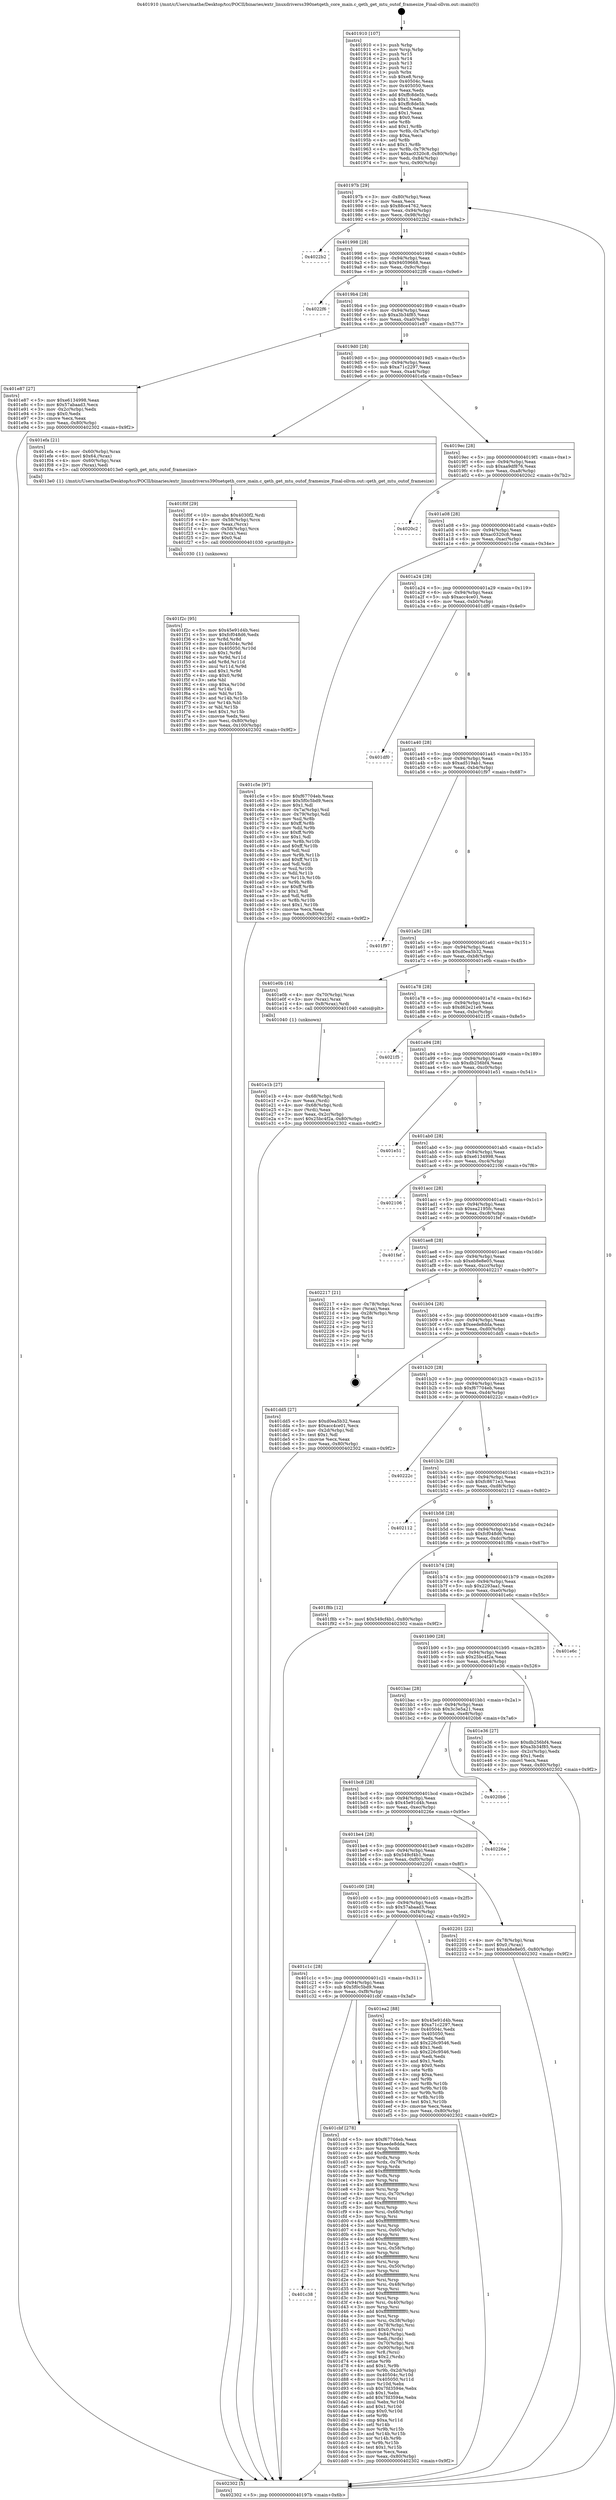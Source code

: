 digraph "0x401910" {
  label = "0x401910 (/mnt/c/Users/mathe/Desktop/tcc/POCII/binaries/extr_linuxdriverss390netqeth_core_main.c_qeth_get_mtu_outof_framesize_Final-ollvm.out::main(0))"
  labelloc = "t"
  node[shape=record]

  Entry [label="",width=0.3,height=0.3,shape=circle,fillcolor=black,style=filled]
  "0x40197b" [label="{
     0x40197b [29]\l
     | [instrs]\l
     &nbsp;&nbsp;0x40197b \<+3\>: mov -0x80(%rbp),%eax\l
     &nbsp;&nbsp;0x40197e \<+2\>: mov %eax,%ecx\l
     &nbsp;&nbsp;0x401980 \<+6\>: sub $0x88ce4762,%ecx\l
     &nbsp;&nbsp;0x401986 \<+6\>: mov %eax,-0x94(%rbp)\l
     &nbsp;&nbsp;0x40198c \<+6\>: mov %ecx,-0x98(%rbp)\l
     &nbsp;&nbsp;0x401992 \<+6\>: je 00000000004022b2 \<main+0x9a2\>\l
  }"]
  "0x4022b2" [label="{
     0x4022b2\l
  }", style=dashed]
  "0x401998" [label="{
     0x401998 [28]\l
     | [instrs]\l
     &nbsp;&nbsp;0x401998 \<+5\>: jmp 000000000040199d \<main+0x8d\>\l
     &nbsp;&nbsp;0x40199d \<+6\>: mov -0x94(%rbp),%eax\l
     &nbsp;&nbsp;0x4019a3 \<+5\>: sub $0x94059668,%eax\l
     &nbsp;&nbsp;0x4019a8 \<+6\>: mov %eax,-0x9c(%rbp)\l
     &nbsp;&nbsp;0x4019ae \<+6\>: je 00000000004022f6 \<main+0x9e6\>\l
  }"]
  Exit [label="",width=0.3,height=0.3,shape=circle,fillcolor=black,style=filled,peripheries=2]
  "0x4022f6" [label="{
     0x4022f6\l
  }", style=dashed]
  "0x4019b4" [label="{
     0x4019b4 [28]\l
     | [instrs]\l
     &nbsp;&nbsp;0x4019b4 \<+5\>: jmp 00000000004019b9 \<main+0xa9\>\l
     &nbsp;&nbsp;0x4019b9 \<+6\>: mov -0x94(%rbp),%eax\l
     &nbsp;&nbsp;0x4019bf \<+5\>: sub $0xa3b34f85,%eax\l
     &nbsp;&nbsp;0x4019c4 \<+6\>: mov %eax,-0xa0(%rbp)\l
     &nbsp;&nbsp;0x4019ca \<+6\>: je 0000000000401e87 \<main+0x577\>\l
  }"]
  "0x401f2c" [label="{
     0x401f2c [95]\l
     | [instrs]\l
     &nbsp;&nbsp;0x401f2c \<+5\>: mov $0x45e91d4b,%esi\l
     &nbsp;&nbsp;0x401f31 \<+5\>: mov $0xfcf048d6,%edx\l
     &nbsp;&nbsp;0x401f36 \<+3\>: xor %r8d,%r8d\l
     &nbsp;&nbsp;0x401f39 \<+8\>: mov 0x40504c,%r9d\l
     &nbsp;&nbsp;0x401f41 \<+8\>: mov 0x405050,%r10d\l
     &nbsp;&nbsp;0x401f49 \<+4\>: sub $0x1,%r8d\l
     &nbsp;&nbsp;0x401f4d \<+3\>: mov %r9d,%r11d\l
     &nbsp;&nbsp;0x401f50 \<+3\>: add %r8d,%r11d\l
     &nbsp;&nbsp;0x401f53 \<+4\>: imul %r11d,%r9d\l
     &nbsp;&nbsp;0x401f57 \<+4\>: and $0x1,%r9d\l
     &nbsp;&nbsp;0x401f5b \<+4\>: cmp $0x0,%r9d\l
     &nbsp;&nbsp;0x401f5f \<+3\>: sete %bl\l
     &nbsp;&nbsp;0x401f62 \<+4\>: cmp $0xa,%r10d\l
     &nbsp;&nbsp;0x401f66 \<+4\>: setl %r14b\l
     &nbsp;&nbsp;0x401f6a \<+3\>: mov %bl,%r15b\l
     &nbsp;&nbsp;0x401f6d \<+3\>: and %r14b,%r15b\l
     &nbsp;&nbsp;0x401f70 \<+3\>: xor %r14b,%bl\l
     &nbsp;&nbsp;0x401f73 \<+3\>: or %bl,%r15b\l
     &nbsp;&nbsp;0x401f76 \<+4\>: test $0x1,%r15b\l
     &nbsp;&nbsp;0x401f7a \<+3\>: cmovne %edx,%esi\l
     &nbsp;&nbsp;0x401f7d \<+3\>: mov %esi,-0x80(%rbp)\l
     &nbsp;&nbsp;0x401f80 \<+6\>: mov %eax,-0x100(%rbp)\l
     &nbsp;&nbsp;0x401f86 \<+5\>: jmp 0000000000402302 \<main+0x9f2\>\l
  }"]
  "0x401e87" [label="{
     0x401e87 [27]\l
     | [instrs]\l
     &nbsp;&nbsp;0x401e87 \<+5\>: mov $0xe6134998,%eax\l
     &nbsp;&nbsp;0x401e8c \<+5\>: mov $0x57abaad3,%ecx\l
     &nbsp;&nbsp;0x401e91 \<+3\>: mov -0x2c(%rbp),%edx\l
     &nbsp;&nbsp;0x401e94 \<+3\>: cmp $0x0,%edx\l
     &nbsp;&nbsp;0x401e97 \<+3\>: cmove %ecx,%eax\l
     &nbsp;&nbsp;0x401e9a \<+3\>: mov %eax,-0x80(%rbp)\l
     &nbsp;&nbsp;0x401e9d \<+5\>: jmp 0000000000402302 \<main+0x9f2\>\l
  }"]
  "0x4019d0" [label="{
     0x4019d0 [28]\l
     | [instrs]\l
     &nbsp;&nbsp;0x4019d0 \<+5\>: jmp 00000000004019d5 \<main+0xc5\>\l
     &nbsp;&nbsp;0x4019d5 \<+6\>: mov -0x94(%rbp),%eax\l
     &nbsp;&nbsp;0x4019db \<+5\>: sub $0xa71c2297,%eax\l
     &nbsp;&nbsp;0x4019e0 \<+6\>: mov %eax,-0xa4(%rbp)\l
     &nbsp;&nbsp;0x4019e6 \<+6\>: je 0000000000401efa \<main+0x5ea\>\l
  }"]
  "0x401f0f" [label="{
     0x401f0f [29]\l
     | [instrs]\l
     &nbsp;&nbsp;0x401f0f \<+10\>: movabs $0x4030f2,%rdi\l
     &nbsp;&nbsp;0x401f19 \<+4\>: mov -0x58(%rbp),%rcx\l
     &nbsp;&nbsp;0x401f1d \<+2\>: mov %eax,(%rcx)\l
     &nbsp;&nbsp;0x401f1f \<+4\>: mov -0x58(%rbp),%rcx\l
     &nbsp;&nbsp;0x401f23 \<+2\>: mov (%rcx),%esi\l
     &nbsp;&nbsp;0x401f25 \<+2\>: mov $0x0,%al\l
     &nbsp;&nbsp;0x401f27 \<+5\>: call 0000000000401030 \<printf@plt\>\l
     | [calls]\l
     &nbsp;&nbsp;0x401030 \{1\} (unknown)\l
  }"]
  "0x401efa" [label="{
     0x401efa [21]\l
     | [instrs]\l
     &nbsp;&nbsp;0x401efa \<+4\>: mov -0x60(%rbp),%rax\l
     &nbsp;&nbsp;0x401efe \<+6\>: movl $0x64,(%rax)\l
     &nbsp;&nbsp;0x401f04 \<+4\>: mov -0x60(%rbp),%rax\l
     &nbsp;&nbsp;0x401f08 \<+2\>: mov (%rax),%edi\l
     &nbsp;&nbsp;0x401f0a \<+5\>: call 00000000004013e0 \<qeth_get_mtu_outof_framesize\>\l
     | [calls]\l
     &nbsp;&nbsp;0x4013e0 \{1\} (/mnt/c/Users/mathe/Desktop/tcc/POCII/binaries/extr_linuxdriverss390netqeth_core_main.c_qeth_get_mtu_outof_framesize_Final-ollvm.out::qeth_get_mtu_outof_framesize)\l
  }"]
  "0x4019ec" [label="{
     0x4019ec [28]\l
     | [instrs]\l
     &nbsp;&nbsp;0x4019ec \<+5\>: jmp 00000000004019f1 \<main+0xe1\>\l
     &nbsp;&nbsp;0x4019f1 \<+6\>: mov -0x94(%rbp),%eax\l
     &nbsp;&nbsp;0x4019f7 \<+5\>: sub $0xaa9df876,%eax\l
     &nbsp;&nbsp;0x4019fc \<+6\>: mov %eax,-0xa8(%rbp)\l
     &nbsp;&nbsp;0x401a02 \<+6\>: je 00000000004020c2 \<main+0x7b2\>\l
  }"]
  "0x401e1b" [label="{
     0x401e1b [27]\l
     | [instrs]\l
     &nbsp;&nbsp;0x401e1b \<+4\>: mov -0x68(%rbp),%rdi\l
     &nbsp;&nbsp;0x401e1f \<+2\>: mov %eax,(%rdi)\l
     &nbsp;&nbsp;0x401e21 \<+4\>: mov -0x68(%rbp),%rdi\l
     &nbsp;&nbsp;0x401e25 \<+2\>: mov (%rdi),%eax\l
     &nbsp;&nbsp;0x401e27 \<+3\>: mov %eax,-0x2c(%rbp)\l
     &nbsp;&nbsp;0x401e2a \<+7\>: movl $0x25bc4f2a,-0x80(%rbp)\l
     &nbsp;&nbsp;0x401e31 \<+5\>: jmp 0000000000402302 \<main+0x9f2\>\l
  }"]
  "0x4020c2" [label="{
     0x4020c2\l
  }", style=dashed]
  "0x401a08" [label="{
     0x401a08 [28]\l
     | [instrs]\l
     &nbsp;&nbsp;0x401a08 \<+5\>: jmp 0000000000401a0d \<main+0xfd\>\l
     &nbsp;&nbsp;0x401a0d \<+6\>: mov -0x94(%rbp),%eax\l
     &nbsp;&nbsp;0x401a13 \<+5\>: sub $0xac0320c8,%eax\l
     &nbsp;&nbsp;0x401a18 \<+6\>: mov %eax,-0xac(%rbp)\l
     &nbsp;&nbsp;0x401a1e \<+6\>: je 0000000000401c5e \<main+0x34e\>\l
  }"]
  "0x401c38" [label="{
     0x401c38\l
  }", style=dashed]
  "0x401c5e" [label="{
     0x401c5e [97]\l
     | [instrs]\l
     &nbsp;&nbsp;0x401c5e \<+5\>: mov $0xf67704eb,%eax\l
     &nbsp;&nbsp;0x401c63 \<+5\>: mov $0x5f0c5bd9,%ecx\l
     &nbsp;&nbsp;0x401c68 \<+2\>: mov $0x1,%dl\l
     &nbsp;&nbsp;0x401c6a \<+4\>: mov -0x7a(%rbp),%sil\l
     &nbsp;&nbsp;0x401c6e \<+4\>: mov -0x79(%rbp),%dil\l
     &nbsp;&nbsp;0x401c72 \<+3\>: mov %sil,%r8b\l
     &nbsp;&nbsp;0x401c75 \<+4\>: xor $0xff,%r8b\l
     &nbsp;&nbsp;0x401c79 \<+3\>: mov %dil,%r9b\l
     &nbsp;&nbsp;0x401c7c \<+4\>: xor $0xff,%r9b\l
     &nbsp;&nbsp;0x401c80 \<+3\>: xor $0x1,%dl\l
     &nbsp;&nbsp;0x401c83 \<+3\>: mov %r8b,%r10b\l
     &nbsp;&nbsp;0x401c86 \<+4\>: and $0xff,%r10b\l
     &nbsp;&nbsp;0x401c8a \<+3\>: and %dl,%sil\l
     &nbsp;&nbsp;0x401c8d \<+3\>: mov %r9b,%r11b\l
     &nbsp;&nbsp;0x401c90 \<+4\>: and $0xff,%r11b\l
     &nbsp;&nbsp;0x401c94 \<+3\>: and %dl,%dil\l
     &nbsp;&nbsp;0x401c97 \<+3\>: or %sil,%r10b\l
     &nbsp;&nbsp;0x401c9a \<+3\>: or %dil,%r11b\l
     &nbsp;&nbsp;0x401c9d \<+3\>: xor %r11b,%r10b\l
     &nbsp;&nbsp;0x401ca0 \<+3\>: or %r9b,%r8b\l
     &nbsp;&nbsp;0x401ca3 \<+4\>: xor $0xff,%r8b\l
     &nbsp;&nbsp;0x401ca7 \<+3\>: or $0x1,%dl\l
     &nbsp;&nbsp;0x401caa \<+3\>: and %dl,%r8b\l
     &nbsp;&nbsp;0x401cad \<+3\>: or %r8b,%r10b\l
     &nbsp;&nbsp;0x401cb0 \<+4\>: test $0x1,%r10b\l
     &nbsp;&nbsp;0x401cb4 \<+3\>: cmovne %ecx,%eax\l
     &nbsp;&nbsp;0x401cb7 \<+3\>: mov %eax,-0x80(%rbp)\l
     &nbsp;&nbsp;0x401cba \<+5\>: jmp 0000000000402302 \<main+0x9f2\>\l
  }"]
  "0x401a24" [label="{
     0x401a24 [28]\l
     | [instrs]\l
     &nbsp;&nbsp;0x401a24 \<+5\>: jmp 0000000000401a29 \<main+0x119\>\l
     &nbsp;&nbsp;0x401a29 \<+6\>: mov -0x94(%rbp),%eax\l
     &nbsp;&nbsp;0x401a2f \<+5\>: sub $0xacc4ce01,%eax\l
     &nbsp;&nbsp;0x401a34 \<+6\>: mov %eax,-0xb0(%rbp)\l
     &nbsp;&nbsp;0x401a3a \<+6\>: je 0000000000401df0 \<main+0x4e0\>\l
  }"]
  "0x402302" [label="{
     0x402302 [5]\l
     | [instrs]\l
     &nbsp;&nbsp;0x402302 \<+5\>: jmp 000000000040197b \<main+0x6b\>\l
  }"]
  "0x401910" [label="{
     0x401910 [107]\l
     | [instrs]\l
     &nbsp;&nbsp;0x401910 \<+1\>: push %rbp\l
     &nbsp;&nbsp;0x401911 \<+3\>: mov %rsp,%rbp\l
     &nbsp;&nbsp;0x401914 \<+2\>: push %r15\l
     &nbsp;&nbsp;0x401916 \<+2\>: push %r14\l
     &nbsp;&nbsp;0x401918 \<+2\>: push %r13\l
     &nbsp;&nbsp;0x40191a \<+2\>: push %r12\l
     &nbsp;&nbsp;0x40191c \<+1\>: push %rbx\l
     &nbsp;&nbsp;0x40191d \<+7\>: sub $0xe8,%rsp\l
     &nbsp;&nbsp;0x401924 \<+7\>: mov 0x40504c,%eax\l
     &nbsp;&nbsp;0x40192b \<+7\>: mov 0x405050,%ecx\l
     &nbsp;&nbsp;0x401932 \<+2\>: mov %eax,%edx\l
     &nbsp;&nbsp;0x401934 \<+6\>: add $0xffc8de5b,%edx\l
     &nbsp;&nbsp;0x40193a \<+3\>: sub $0x1,%edx\l
     &nbsp;&nbsp;0x40193d \<+6\>: sub $0xffc8de5b,%edx\l
     &nbsp;&nbsp;0x401943 \<+3\>: imul %edx,%eax\l
     &nbsp;&nbsp;0x401946 \<+3\>: and $0x1,%eax\l
     &nbsp;&nbsp;0x401949 \<+3\>: cmp $0x0,%eax\l
     &nbsp;&nbsp;0x40194c \<+4\>: sete %r8b\l
     &nbsp;&nbsp;0x401950 \<+4\>: and $0x1,%r8b\l
     &nbsp;&nbsp;0x401954 \<+4\>: mov %r8b,-0x7a(%rbp)\l
     &nbsp;&nbsp;0x401958 \<+3\>: cmp $0xa,%ecx\l
     &nbsp;&nbsp;0x40195b \<+4\>: setl %r8b\l
     &nbsp;&nbsp;0x40195f \<+4\>: and $0x1,%r8b\l
     &nbsp;&nbsp;0x401963 \<+4\>: mov %r8b,-0x79(%rbp)\l
     &nbsp;&nbsp;0x401967 \<+7\>: movl $0xac0320c8,-0x80(%rbp)\l
     &nbsp;&nbsp;0x40196e \<+6\>: mov %edi,-0x84(%rbp)\l
     &nbsp;&nbsp;0x401974 \<+7\>: mov %rsi,-0x90(%rbp)\l
  }"]
  "0x401cbf" [label="{
     0x401cbf [278]\l
     | [instrs]\l
     &nbsp;&nbsp;0x401cbf \<+5\>: mov $0xf67704eb,%eax\l
     &nbsp;&nbsp;0x401cc4 \<+5\>: mov $0xeede8dda,%ecx\l
     &nbsp;&nbsp;0x401cc9 \<+3\>: mov %rsp,%rdx\l
     &nbsp;&nbsp;0x401ccc \<+4\>: add $0xfffffffffffffff0,%rdx\l
     &nbsp;&nbsp;0x401cd0 \<+3\>: mov %rdx,%rsp\l
     &nbsp;&nbsp;0x401cd3 \<+4\>: mov %rdx,-0x78(%rbp)\l
     &nbsp;&nbsp;0x401cd7 \<+3\>: mov %rsp,%rdx\l
     &nbsp;&nbsp;0x401cda \<+4\>: add $0xfffffffffffffff0,%rdx\l
     &nbsp;&nbsp;0x401cde \<+3\>: mov %rdx,%rsp\l
     &nbsp;&nbsp;0x401ce1 \<+3\>: mov %rsp,%rsi\l
     &nbsp;&nbsp;0x401ce4 \<+4\>: add $0xfffffffffffffff0,%rsi\l
     &nbsp;&nbsp;0x401ce8 \<+3\>: mov %rsi,%rsp\l
     &nbsp;&nbsp;0x401ceb \<+4\>: mov %rsi,-0x70(%rbp)\l
     &nbsp;&nbsp;0x401cef \<+3\>: mov %rsp,%rsi\l
     &nbsp;&nbsp;0x401cf2 \<+4\>: add $0xfffffffffffffff0,%rsi\l
     &nbsp;&nbsp;0x401cf6 \<+3\>: mov %rsi,%rsp\l
     &nbsp;&nbsp;0x401cf9 \<+4\>: mov %rsi,-0x68(%rbp)\l
     &nbsp;&nbsp;0x401cfd \<+3\>: mov %rsp,%rsi\l
     &nbsp;&nbsp;0x401d00 \<+4\>: add $0xfffffffffffffff0,%rsi\l
     &nbsp;&nbsp;0x401d04 \<+3\>: mov %rsi,%rsp\l
     &nbsp;&nbsp;0x401d07 \<+4\>: mov %rsi,-0x60(%rbp)\l
     &nbsp;&nbsp;0x401d0b \<+3\>: mov %rsp,%rsi\l
     &nbsp;&nbsp;0x401d0e \<+4\>: add $0xfffffffffffffff0,%rsi\l
     &nbsp;&nbsp;0x401d12 \<+3\>: mov %rsi,%rsp\l
     &nbsp;&nbsp;0x401d15 \<+4\>: mov %rsi,-0x58(%rbp)\l
     &nbsp;&nbsp;0x401d19 \<+3\>: mov %rsp,%rsi\l
     &nbsp;&nbsp;0x401d1c \<+4\>: add $0xfffffffffffffff0,%rsi\l
     &nbsp;&nbsp;0x401d20 \<+3\>: mov %rsi,%rsp\l
     &nbsp;&nbsp;0x401d23 \<+4\>: mov %rsi,-0x50(%rbp)\l
     &nbsp;&nbsp;0x401d27 \<+3\>: mov %rsp,%rsi\l
     &nbsp;&nbsp;0x401d2a \<+4\>: add $0xfffffffffffffff0,%rsi\l
     &nbsp;&nbsp;0x401d2e \<+3\>: mov %rsi,%rsp\l
     &nbsp;&nbsp;0x401d31 \<+4\>: mov %rsi,-0x48(%rbp)\l
     &nbsp;&nbsp;0x401d35 \<+3\>: mov %rsp,%rsi\l
     &nbsp;&nbsp;0x401d38 \<+4\>: add $0xfffffffffffffff0,%rsi\l
     &nbsp;&nbsp;0x401d3c \<+3\>: mov %rsi,%rsp\l
     &nbsp;&nbsp;0x401d3f \<+4\>: mov %rsi,-0x40(%rbp)\l
     &nbsp;&nbsp;0x401d43 \<+3\>: mov %rsp,%rsi\l
     &nbsp;&nbsp;0x401d46 \<+4\>: add $0xfffffffffffffff0,%rsi\l
     &nbsp;&nbsp;0x401d4a \<+3\>: mov %rsi,%rsp\l
     &nbsp;&nbsp;0x401d4d \<+4\>: mov %rsi,-0x38(%rbp)\l
     &nbsp;&nbsp;0x401d51 \<+4\>: mov -0x78(%rbp),%rsi\l
     &nbsp;&nbsp;0x401d55 \<+6\>: movl $0x0,(%rsi)\l
     &nbsp;&nbsp;0x401d5b \<+6\>: mov -0x84(%rbp),%edi\l
     &nbsp;&nbsp;0x401d61 \<+2\>: mov %edi,(%rdx)\l
     &nbsp;&nbsp;0x401d63 \<+4\>: mov -0x70(%rbp),%rsi\l
     &nbsp;&nbsp;0x401d67 \<+7\>: mov -0x90(%rbp),%r8\l
     &nbsp;&nbsp;0x401d6e \<+3\>: mov %r8,(%rsi)\l
     &nbsp;&nbsp;0x401d71 \<+3\>: cmpl $0x2,(%rdx)\l
     &nbsp;&nbsp;0x401d74 \<+4\>: setne %r9b\l
     &nbsp;&nbsp;0x401d78 \<+4\>: and $0x1,%r9b\l
     &nbsp;&nbsp;0x401d7c \<+4\>: mov %r9b,-0x2d(%rbp)\l
     &nbsp;&nbsp;0x401d80 \<+8\>: mov 0x40504c,%r10d\l
     &nbsp;&nbsp;0x401d88 \<+8\>: mov 0x405050,%r11d\l
     &nbsp;&nbsp;0x401d90 \<+3\>: mov %r10d,%ebx\l
     &nbsp;&nbsp;0x401d93 \<+6\>: sub $0x7fd3594e,%ebx\l
     &nbsp;&nbsp;0x401d99 \<+3\>: sub $0x1,%ebx\l
     &nbsp;&nbsp;0x401d9c \<+6\>: add $0x7fd3594e,%ebx\l
     &nbsp;&nbsp;0x401da2 \<+4\>: imul %ebx,%r10d\l
     &nbsp;&nbsp;0x401da6 \<+4\>: and $0x1,%r10d\l
     &nbsp;&nbsp;0x401daa \<+4\>: cmp $0x0,%r10d\l
     &nbsp;&nbsp;0x401dae \<+4\>: sete %r9b\l
     &nbsp;&nbsp;0x401db2 \<+4\>: cmp $0xa,%r11d\l
     &nbsp;&nbsp;0x401db6 \<+4\>: setl %r14b\l
     &nbsp;&nbsp;0x401dba \<+3\>: mov %r9b,%r15b\l
     &nbsp;&nbsp;0x401dbd \<+3\>: and %r14b,%r15b\l
     &nbsp;&nbsp;0x401dc0 \<+3\>: xor %r14b,%r9b\l
     &nbsp;&nbsp;0x401dc3 \<+3\>: or %r9b,%r15b\l
     &nbsp;&nbsp;0x401dc6 \<+4\>: test $0x1,%r15b\l
     &nbsp;&nbsp;0x401dca \<+3\>: cmovne %ecx,%eax\l
     &nbsp;&nbsp;0x401dcd \<+3\>: mov %eax,-0x80(%rbp)\l
     &nbsp;&nbsp;0x401dd0 \<+5\>: jmp 0000000000402302 \<main+0x9f2\>\l
  }"]
  "0x401df0" [label="{
     0x401df0\l
  }", style=dashed]
  "0x401a40" [label="{
     0x401a40 [28]\l
     | [instrs]\l
     &nbsp;&nbsp;0x401a40 \<+5\>: jmp 0000000000401a45 \<main+0x135\>\l
     &nbsp;&nbsp;0x401a45 \<+6\>: mov -0x94(%rbp),%eax\l
     &nbsp;&nbsp;0x401a4b \<+5\>: sub $0xad519ab1,%eax\l
     &nbsp;&nbsp;0x401a50 \<+6\>: mov %eax,-0xb4(%rbp)\l
     &nbsp;&nbsp;0x401a56 \<+6\>: je 0000000000401f97 \<main+0x687\>\l
  }"]
  "0x401c1c" [label="{
     0x401c1c [28]\l
     | [instrs]\l
     &nbsp;&nbsp;0x401c1c \<+5\>: jmp 0000000000401c21 \<main+0x311\>\l
     &nbsp;&nbsp;0x401c21 \<+6\>: mov -0x94(%rbp),%eax\l
     &nbsp;&nbsp;0x401c27 \<+5\>: sub $0x5f0c5bd9,%eax\l
     &nbsp;&nbsp;0x401c2c \<+6\>: mov %eax,-0xf8(%rbp)\l
     &nbsp;&nbsp;0x401c32 \<+6\>: je 0000000000401cbf \<main+0x3af\>\l
  }"]
  "0x401f97" [label="{
     0x401f97\l
  }", style=dashed]
  "0x401a5c" [label="{
     0x401a5c [28]\l
     | [instrs]\l
     &nbsp;&nbsp;0x401a5c \<+5\>: jmp 0000000000401a61 \<main+0x151\>\l
     &nbsp;&nbsp;0x401a61 \<+6\>: mov -0x94(%rbp),%eax\l
     &nbsp;&nbsp;0x401a67 \<+5\>: sub $0xd0ea5b32,%eax\l
     &nbsp;&nbsp;0x401a6c \<+6\>: mov %eax,-0xb8(%rbp)\l
     &nbsp;&nbsp;0x401a72 \<+6\>: je 0000000000401e0b \<main+0x4fb\>\l
  }"]
  "0x401ea2" [label="{
     0x401ea2 [88]\l
     | [instrs]\l
     &nbsp;&nbsp;0x401ea2 \<+5\>: mov $0x45e91d4b,%eax\l
     &nbsp;&nbsp;0x401ea7 \<+5\>: mov $0xa71c2297,%ecx\l
     &nbsp;&nbsp;0x401eac \<+7\>: mov 0x40504c,%edx\l
     &nbsp;&nbsp;0x401eb3 \<+7\>: mov 0x405050,%esi\l
     &nbsp;&nbsp;0x401eba \<+2\>: mov %edx,%edi\l
     &nbsp;&nbsp;0x401ebc \<+6\>: add $0x226c9546,%edi\l
     &nbsp;&nbsp;0x401ec2 \<+3\>: sub $0x1,%edi\l
     &nbsp;&nbsp;0x401ec5 \<+6\>: sub $0x226c9546,%edi\l
     &nbsp;&nbsp;0x401ecb \<+3\>: imul %edi,%edx\l
     &nbsp;&nbsp;0x401ece \<+3\>: and $0x1,%edx\l
     &nbsp;&nbsp;0x401ed1 \<+3\>: cmp $0x0,%edx\l
     &nbsp;&nbsp;0x401ed4 \<+4\>: sete %r8b\l
     &nbsp;&nbsp;0x401ed8 \<+3\>: cmp $0xa,%esi\l
     &nbsp;&nbsp;0x401edb \<+4\>: setl %r9b\l
     &nbsp;&nbsp;0x401edf \<+3\>: mov %r8b,%r10b\l
     &nbsp;&nbsp;0x401ee2 \<+3\>: and %r9b,%r10b\l
     &nbsp;&nbsp;0x401ee5 \<+3\>: xor %r9b,%r8b\l
     &nbsp;&nbsp;0x401ee8 \<+3\>: or %r8b,%r10b\l
     &nbsp;&nbsp;0x401eeb \<+4\>: test $0x1,%r10b\l
     &nbsp;&nbsp;0x401eef \<+3\>: cmovne %ecx,%eax\l
     &nbsp;&nbsp;0x401ef2 \<+3\>: mov %eax,-0x80(%rbp)\l
     &nbsp;&nbsp;0x401ef5 \<+5\>: jmp 0000000000402302 \<main+0x9f2\>\l
  }"]
  "0x401e0b" [label="{
     0x401e0b [16]\l
     | [instrs]\l
     &nbsp;&nbsp;0x401e0b \<+4\>: mov -0x70(%rbp),%rax\l
     &nbsp;&nbsp;0x401e0f \<+3\>: mov (%rax),%rax\l
     &nbsp;&nbsp;0x401e12 \<+4\>: mov 0x8(%rax),%rdi\l
     &nbsp;&nbsp;0x401e16 \<+5\>: call 0000000000401040 \<atoi@plt\>\l
     | [calls]\l
     &nbsp;&nbsp;0x401040 \{1\} (unknown)\l
  }"]
  "0x401a78" [label="{
     0x401a78 [28]\l
     | [instrs]\l
     &nbsp;&nbsp;0x401a78 \<+5\>: jmp 0000000000401a7d \<main+0x16d\>\l
     &nbsp;&nbsp;0x401a7d \<+6\>: mov -0x94(%rbp),%eax\l
     &nbsp;&nbsp;0x401a83 \<+5\>: sub $0xd62e21e9,%eax\l
     &nbsp;&nbsp;0x401a88 \<+6\>: mov %eax,-0xbc(%rbp)\l
     &nbsp;&nbsp;0x401a8e \<+6\>: je 00000000004021f5 \<main+0x8e5\>\l
  }"]
  "0x401c00" [label="{
     0x401c00 [28]\l
     | [instrs]\l
     &nbsp;&nbsp;0x401c00 \<+5\>: jmp 0000000000401c05 \<main+0x2f5\>\l
     &nbsp;&nbsp;0x401c05 \<+6\>: mov -0x94(%rbp),%eax\l
     &nbsp;&nbsp;0x401c0b \<+5\>: sub $0x57abaad3,%eax\l
     &nbsp;&nbsp;0x401c10 \<+6\>: mov %eax,-0xf4(%rbp)\l
     &nbsp;&nbsp;0x401c16 \<+6\>: je 0000000000401ea2 \<main+0x592\>\l
  }"]
  "0x4021f5" [label="{
     0x4021f5\l
  }", style=dashed]
  "0x401a94" [label="{
     0x401a94 [28]\l
     | [instrs]\l
     &nbsp;&nbsp;0x401a94 \<+5\>: jmp 0000000000401a99 \<main+0x189\>\l
     &nbsp;&nbsp;0x401a99 \<+6\>: mov -0x94(%rbp),%eax\l
     &nbsp;&nbsp;0x401a9f \<+5\>: sub $0xdb256bf4,%eax\l
     &nbsp;&nbsp;0x401aa4 \<+6\>: mov %eax,-0xc0(%rbp)\l
     &nbsp;&nbsp;0x401aaa \<+6\>: je 0000000000401e51 \<main+0x541\>\l
  }"]
  "0x402201" [label="{
     0x402201 [22]\l
     | [instrs]\l
     &nbsp;&nbsp;0x402201 \<+4\>: mov -0x78(%rbp),%rax\l
     &nbsp;&nbsp;0x402205 \<+6\>: movl $0x0,(%rax)\l
     &nbsp;&nbsp;0x40220b \<+7\>: movl $0xeb8e8e05,-0x80(%rbp)\l
     &nbsp;&nbsp;0x402212 \<+5\>: jmp 0000000000402302 \<main+0x9f2\>\l
  }"]
  "0x401e51" [label="{
     0x401e51\l
  }", style=dashed]
  "0x401ab0" [label="{
     0x401ab0 [28]\l
     | [instrs]\l
     &nbsp;&nbsp;0x401ab0 \<+5\>: jmp 0000000000401ab5 \<main+0x1a5\>\l
     &nbsp;&nbsp;0x401ab5 \<+6\>: mov -0x94(%rbp),%eax\l
     &nbsp;&nbsp;0x401abb \<+5\>: sub $0xe6134998,%eax\l
     &nbsp;&nbsp;0x401ac0 \<+6\>: mov %eax,-0xc4(%rbp)\l
     &nbsp;&nbsp;0x401ac6 \<+6\>: je 0000000000402106 \<main+0x7f6\>\l
  }"]
  "0x401be4" [label="{
     0x401be4 [28]\l
     | [instrs]\l
     &nbsp;&nbsp;0x401be4 \<+5\>: jmp 0000000000401be9 \<main+0x2d9\>\l
     &nbsp;&nbsp;0x401be9 \<+6\>: mov -0x94(%rbp),%eax\l
     &nbsp;&nbsp;0x401bef \<+5\>: sub $0x549cf4b1,%eax\l
     &nbsp;&nbsp;0x401bf4 \<+6\>: mov %eax,-0xf0(%rbp)\l
     &nbsp;&nbsp;0x401bfa \<+6\>: je 0000000000402201 \<main+0x8f1\>\l
  }"]
  "0x402106" [label="{
     0x402106\l
  }", style=dashed]
  "0x401acc" [label="{
     0x401acc [28]\l
     | [instrs]\l
     &nbsp;&nbsp;0x401acc \<+5\>: jmp 0000000000401ad1 \<main+0x1c1\>\l
     &nbsp;&nbsp;0x401ad1 \<+6\>: mov -0x94(%rbp),%eax\l
     &nbsp;&nbsp;0x401ad7 \<+5\>: sub $0xea2195fc,%eax\l
     &nbsp;&nbsp;0x401adc \<+6\>: mov %eax,-0xc8(%rbp)\l
     &nbsp;&nbsp;0x401ae2 \<+6\>: je 0000000000401fef \<main+0x6df\>\l
  }"]
  "0x40226e" [label="{
     0x40226e\l
  }", style=dashed]
  "0x401fef" [label="{
     0x401fef\l
  }", style=dashed]
  "0x401ae8" [label="{
     0x401ae8 [28]\l
     | [instrs]\l
     &nbsp;&nbsp;0x401ae8 \<+5\>: jmp 0000000000401aed \<main+0x1dd\>\l
     &nbsp;&nbsp;0x401aed \<+6\>: mov -0x94(%rbp),%eax\l
     &nbsp;&nbsp;0x401af3 \<+5\>: sub $0xeb8e8e05,%eax\l
     &nbsp;&nbsp;0x401af8 \<+6\>: mov %eax,-0xcc(%rbp)\l
     &nbsp;&nbsp;0x401afe \<+6\>: je 0000000000402217 \<main+0x907\>\l
  }"]
  "0x401bc8" [label="{
     0x401bc8 [28]\l
     | [instrs]\l
     &nbsp;&nbsp;0x401bc8 \<+5\>: jmp 0000000000401bcd \<main+0x2bd\>\l
     &nbsp;&nbsp;0x401bcd \<+6\>: mov -0x94(%rbp),%eax\l
     &nbsp;&nbsp;0x401bd3 \<+5\>: sub $0x45e91d4b,%eax\l
     &nbsp;&nbsp;0x401bd8 \<+6\>: mov %eax,-0xec(%rbp)\l
     &nbsp;&nbsp;0x401bde \<+6\>: je 000000000040226e \<main+0x95e\>\l
  }"]
  "0x402217" [label="{
     0x402217 [21]\l
     | [instrs]\l
     &nbsp;&nbsp;0x402217 \<+4\>: mov -0x78(%rbp),%rax\l
     &nbsp;&nbsp;0x40221b \<+2\>: mov (%rax),%eax\l
     &nbsp;&nbsp;0x40221d \<+4\>: lea -0x28(%rbp),%rsp\l
     &nbsp;&nbsp;0x402221 \<+1\>: pop %rbx\l
     &nbsp;&nbsp;0x402222 \<+2\>: pop %r12\l
     &nbsp;&nbsp;0x402224 \<+2\>: pop %r13\l
     &nbsp;&nbsp;0x402226 \<+2\>: pop %r14\l
     &nbsp;&nbsp;0x402228 \<+2\>: pop %r15\l
     &nbsp;&nbsp;0x40222a \<+1\>: pop %rbp\l
     &nbsp;&nbsp;0x40222b \<+1\>: ret\l
  }"]
  "0x401b04" [label="{
     0x401b04 [28]\l
     | [instrs]\l
     &nbsp;&nbsp;0x401b04 \<+5\>: jmp 0000000000401b09 \<main+0x1f9\>\l
     &nbsp;&nbsp;0x401b09 \<+6\>: mov -0x94(%rbp),%eax\l
     &nbsp;&nbsp;0x401b0f \<+5\>: sub $0xeede8dda,%eax\l
     &nbsp;&nbsp;0x401b14 \<+6\>: mov %eax,-0xd0(%rbp)\l
     &nbsp;&nbsp;0x401b1a \<+6\>: je 0000000000401dd5 \<main+0x4c5\>\l
  }"]
  "0x4020b6" [label="{
     0x4020b6\l
  }", style=dashed]
  "0x401dd5" [label="{
     0x401dd5 [27]\l
     | [instrs]\l
     &nbsp;&nbsp;0x401dd5 \<+5\>: mov $0xd0ea5b32,%eax\l
     &nbsp;&nbsp;0x401dda \<+5\>: mov $0xacc4ce01,%ecx\l
     &nbsp;&nbsp;0x401ddf \<+3\>: mov -0x2d(%rbp),%dl\l
     &nbsp;&nbsp;0x401de2 \<+3\>: test $0x1,%dl\l
     &nbsp;&nbsp;0x401de5 \<+3\>: cmovne %ecx,%eax\l
     &nbsp;&nbsp;0x401de8 \<+3\>: mov %eax,-0x80(%rbp)\l
     &nbsp;&nbsp;0x401deb \<+5\>: jmp 0000000000402302 \<main+0x9f2\>\l
  }"]
  "0x401b20" [label="{
     0x401b20 [28]\l
     | [instrs]\l
     &nbsp;&nbsp;0x401b20 \<+5\>: jmp 0000000000401b25 \<main+0x215\>\l
     &nbsp;&nbsp;0x401b25 \<+6\>: mov -0x94(%rbp),%eax\l
     &nbsp;&nbsp;0x401b2b \<+5\>: sub $0xf67704eb,%eax\l
     &nbsp;&nbsp;0x401b30 \<+6\>: mov %eax,-0xd4(%rbp)\l
     &nbsp;&nbsp;0x401b36 \<+6\>: je 000000000040222c \<main+0x91c\>\l
  }"]
  "0x401bac" [label="{
     0x401bac [28]\l
     | [instrs]\l
     &nbsp;&nbsp;0x401bac \<+5\>: jmp 0000000000401bb1 \<main+0x2a1\>\l
     &nbsp;&nbsp;0x401bb1 \<+6\>: mov -0x94(%rbp),%eax\l
     &nbsp;&nbsp;0x401bb7 \<+5\>: sub $0x3c3e5a21,%eax\l
     &nbsp;&nbsp;0x401bbc \<+6\>: mov %eax,-0xe8(%rbp)\l
     &nbsp;&nbsp;0x401bc2 \<+6\>: je 00000000004020b6 \<main+0x7a6\>\l
  }"]
  "0x40222c" [label="{
     0x40222c\l
  }", style=dashed]
  "0x401b3c" [label="{
     0x401b3c [28]\l
     | [instrs]\l
     &nbsp;&nbsp;0x401b3c \<+5\>: jmp 0000000000401b41 \<main+0x231\>\l
     &nbsp;&nbsp;0x401b41 \<+6\>: mov -0x94(%rbp),%eax\l
     &nbsp;&nbsp;0x401b47 \<+5\>: sub $0xfc8671e3,%eax\l
     &nbsp;&nbsp;0x401b4c \<+6\>: mov %eax,-0xd8(%rbp)\l
     &nbsp;&nbsp;0x401b52 \<+6\>: je 0000000000402112 \<main+0x802\>\l
  }"]
  "0x401e36" [label="{
     0x401e36 [27]\l
     | [instrs]\l
     &nbsp;&nbsp;0x401e36 \<+5\>: mov $0xdb256bf4,%eax\l
     &nbsp;&nbsp;0x401e3b \<+5\>: mov $0xa3b34f85,%ecx\l
     &nbsp;&nbsp;0x401e40 \<+3\>: mov -0x2c(%rbp),%edx\l
     &nbsp;&nbsp;0x401e43 \<+3\>: cmp $0x1,%edx\l
     &nbsp;&nbsp;0x401e46 \<+3\>: cmovl %ecx,%eax\l
     &nbsp;&nbsp;0x401e49 \<+3\>: mov %eax,-0x80(%rbp)\l
     &nbsp;&nbsp;0x401e4c \<+5\>: jmp 0000000000402302 \<main+0x9f2\>\l
  }"]
  "0x402112" [label="{
     0x402112\l
  }", style=dashed]
  "0x401b58" [label="{
     0x401b58 [28]\l
     | [instrs]\l
     &nbsp;&nbsp;0x401b58 \<+5\>: jmp 0000000000401b5d \<main+0x24d\>\l
     &nbsp;&nbsp;0x401b5d \<+6\>: mov -0x94(%rbp),%eax\l
     &nbsp;&nbsp;0x401b63 \<+5\>: sub $0xfcf048d6,%eax\l
     &nbsp;&nbsp;0x401b68 \<+6\>: mov %eax,-0xdc(%rbp)\l
     &nbsp;&nbsp;0x401b6e \<+6\>: je 0000000000401f8b \<main+0x67b\>\l
  }"]
  "0x401b90" [label="{
     0x401b90 [28]\l
     | [instrs]\l
     &nbsp;&nbsp;0x401b90 \<+5\>: jmp 0000000000401b95 \<main+0x285\>\l
     &nbsp;&nbsp;0x401b95 \<+6\>: mov -0x94(%rbp),%eax\l
     &nbsp;&nbsp;0x401b9b \<+5\>: sub $0x25bc4f2a,%eax\l
     &nbsp;&nbsp;0x401ba0 \<+6\>: mov %eax,-0xe4(%rbp)\l
     &nbsp;&nbsp;0x401ba6 \<+6\>: je 0000000000401e36 \<main+0x526\>\l
  }"]
  "0x401f8b" [label="{
     0x401f8b [12]\l
     | [instrs]\l
     &nbsp;&nbsp;0x401f8b \<+7\>: movl $0x549cf4b1,-0x80(%rbp)\l
     &nbsp;&nbsp;0x401f92 \<+5\>: jmp 0000000000402302 \<main+0x9f2\>\l
  }"]
  "0x401b74" [label="{
     0x401b74 [28]\l
     | [instrs]\l
     &nbsp;&nbsp;0x401b74 \<+5\>: jmp 0000000000401b79 \<main+0x269\>\l
     &nbsp;&nbsp;0x401b79 \<+6\>: mov -0x94(%rbp),%eax\l
     &nbsp;&nbsp;0x401b7f \<+5\>: sub $0x2293aa1,%eax\l
     &nbsp;&nbsp;0x401b84 \<+6\>: mov %eax,-0xe0(%rbp)\l
     &nbsp;&nbsp;0x401b8a \<+6\>: je 0000000000401e6c \<main+0x55c\>\l
  }"]
  "0x401e6c" [label="{
     0x401e6c\l
  }", style=dashed]
  Entry -> "0x401910" [label=" 1"]
  "0x40197b" -> "0x4022b2" [label=" 0"]
  "0x40197b" -> "0x401998" [label=" 11"]
  "0x402217" -> Exit [label=" 1"]
  "0x401998" -> "0x4022f6" [label=" 0"]
  "0x401998" -> "0x4019b4" [label=" 11"]
  "0x402201" -> "0x402302" [label=" 1"]
  "0x4019b4" -> "0x401e87" [label=" 1"]
  "0x4019b4" -> "0x4019d0" [label=" 10"]
  "0x401f8b" -> "0x402302" [label=" 1"]
  "0x4019d0" -> "0x401efa" [label=" 1"]
  "0x4019d0" -> "0x4019ec" [label=" 9"]
  "0x401f2c" -> "0x402302" [label=" 1"]
  "0x4019ec" -> "0x4020c2" [label=" 0"]
  "0x4019ec" -> "0x401a08" [label=" 9"]
  "0x401f0f" -> "0x401f2c" [label=" 1"]
  "0x401a08" -> "0x401c5e" [label=" 1"]
  "0x401a08" -> "0x401a24" [label=" 8"]
  "0x401c5e" -> "0x402302" [label=" 1"]
  "0x401910" -> "0x40197b" [label=" 1"]
  "0x402302" -> "0x40197b" [label=" 10"]
  "0x401ea2" -> "0x402302" [label=" 1"]
  "0x401a24" -> "0x401df0" [label=" 0"]
  "0x401a24" -> "0x401a40" [label=" 8"]
  "0x401e87" -> "0x402302" [label=" 1"]
  "0x401a40" -> "0x401f97" [label=" 0"]
  "0x401a40" -> "0x401a5c" [label=" 8"]
  "0x401e1b" -> "0x402302" [label=" 1"]
  "0x401a5c" -> "0x401e0b" [label=" 1"]
  "0x401a5c" -> "0x401a78" [label=" 7"]
  "0x401e0b" -> "0x401e1b" [label=" 1"]
  "0x401a78" -> "0x4021f5" [label=" 0"]
  "0x401a78" -> "0x401a94" [label=" 7"]
  "0x401cbf" -> "0x402302" [label=" 1"]
  "0x401a94" -> "0x401e51" [label=" 0"]
  "0x401a94" -> "0x401ab0" [label=" 7"]
  "0x401efa" -> "0x401f0f" [label=" 1"]
  "0x401ab0" -> "0x402106" [label=" 0"]
  "0x401ab0" -> "0x401acc" [label=" 7"]
  "0x401c1c" -> "0x401cbf" [label=" 1"]
  "0x401acc" -> "0x401fef" [label=" 0"]
  "0x401acc" -> "0x401ae8" [label=" 7"]
  "0x401e36" -> "0x402302" [label=" 1"]
  "0x401ae8" -> "0x402217" [label=" 1"]
  "0x401ae8" -> "0x401b04" [label=" 6"]
  "0x401c00" -> "0x401ea2" [label=" 1"]
  "0x401b04" -> "0x401dd5" [label=" 1"]
  "0x401b04" -> "0x401b20" [label=" 5"]
  "0x401dd5" -> "0x402302" [label=" 1"]
  "0x401b20" -> "0x40222c" [label=" 0"]
  "0x401b20" -> "0x401b3c" [label=" 5"]
  "0x401be4" -> "0x402201" [label=" 1"]
  "0x401b3c" -> "0x402112" [label=" 0"]
  "0x401b3c" -> "0x401b58" [label=" 5"]
  "0x401c1c" -> "0x401c38" [label=" 0"]
  "0x401b58" -> "0x401f8b" [label=" 1"]
  "0x401b58" -> "0x401b74" [label=" 4"]
  "0x401bc8" -> "0x40226e" [label=" 0"]
  "0x401b74" -> "0x401e6c" [label=" 0"]
  "0x401b74" -> "0x401b90" [label=" 4"]
  "0x401bc8" -> "0x401be4" [label=" 3"]
  "0x401b90" -> "0x401e36" [label=" 1"]
  "0x401b90" -> "0x401bac" [label=" 3"]
  "0x401be4" -> "0x401c00" [label=" 2"]
  "0x401bac" -> "0x4020b6" [label=" 0"]
  "0x401bac" -> "0x401bc8" [label=" 3"]
  "0x401c00" -> "0x401c1c" [label=" 1"]
}
